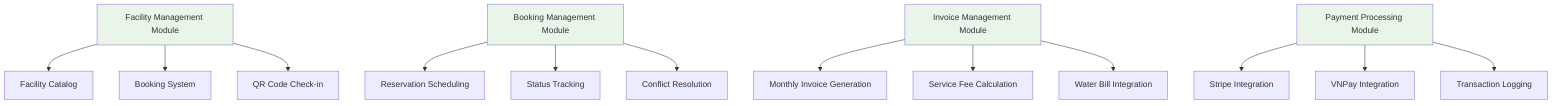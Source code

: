 graph TD
    A[Facility Management Module]
    A --> A1[Facility Catalog]
    A --> A2[Booking System]
    A --> A3[QR Code Check-in]
    
    B[Booking Management Module]
    B --> B1[Reservation Scheduling]
    B --> B2[Status Tracking]
    B --> B3[Conflict Resolution]
    
    C[Invoice Management Module]
    C --> C1[Monthly Invoice Generation]
    C --> C2[Service Fee Calculation]
    C --> C3[Water Bill Integration]
    
    D[Payment Processing Module]
    D --> D1[Stripe Integration]
    D --> D2[VNPay Integration]
    D --> D3[Transaction Logging]
    
    style A fill:#e8f5e8
    style B fill:#e8f5e8
    style C fill:#e8f5e8
    style D fill:#e8f5e8